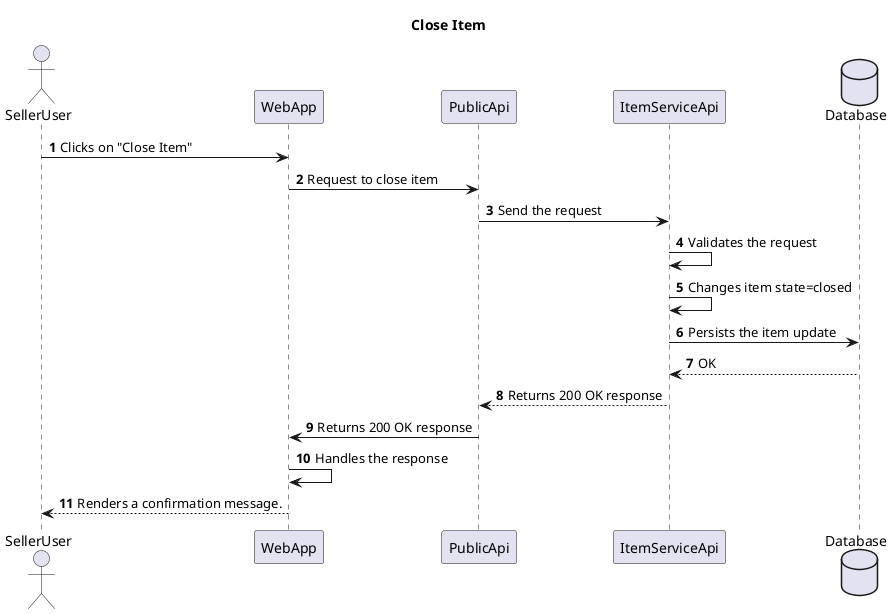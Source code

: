 @startuml
title Close Item

autonumber

actor SellerUser
participant WebApp
participant PublicApi
participant ItemServiceApi
database Database

SellerUser -> WebApp : Clicks on "Close Item"
WebApp -> PublicApi: Request to close item
PublicApi -> ItemServiceApi: Send the request
ItemServiceApi -> ItemServiceApi: Validates the request
ItemServiceApi -> ItemServiceApi: Changes item state=closed
ItemServiceApi -> Database : Persists the item update
Database --> ItemServiceApi: OK
ItemServiceApi --> PublicApi: Returns 200 OK response
PublicApi -> WebApp:  Returns 200 OK response
WebApp -> WebApp: Handles the response
WebApp --> SellerUser: Renders a confirmation message.

@enduml